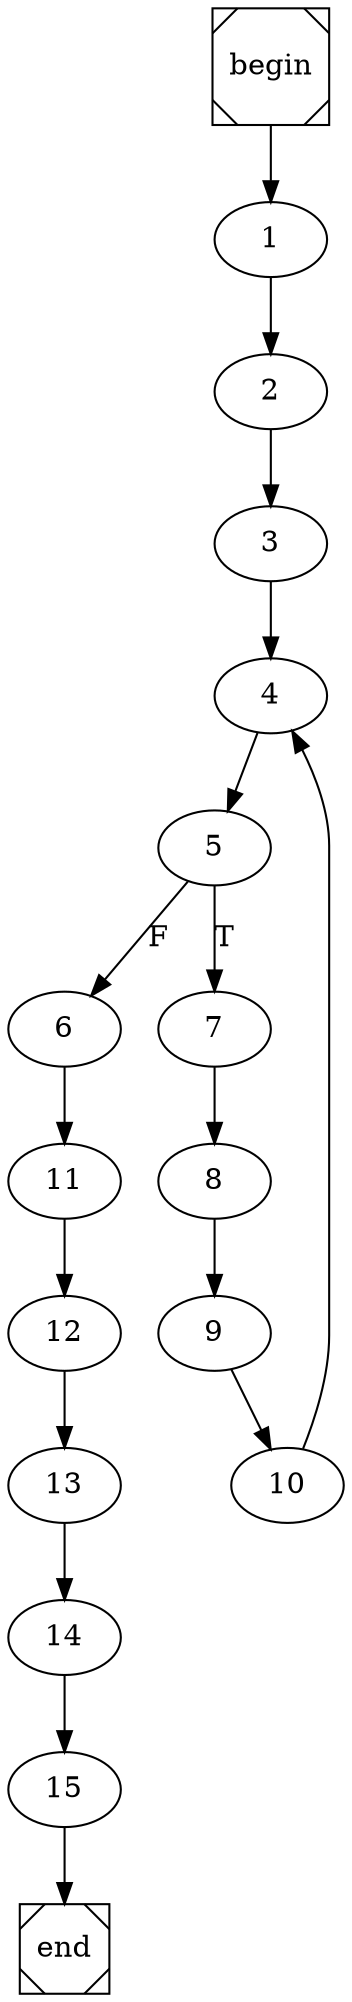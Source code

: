 digraph cfg {
	begin [shape=Msquare];
	end [shape=Msquare];
	begin -> 1;	1 -> 2;	2 -> 3;	3 -> 4;	4 -> 5;	5 -> 7[label=T];	5 -> 6[label=F];	6 -> 11;	7 -> 8;	8 -> 9;	9 -> 10;	10 -> 4;	11 -> 12;	12 -> 13;	13 -> 14;	14 -> 15;	15 -> end;}
